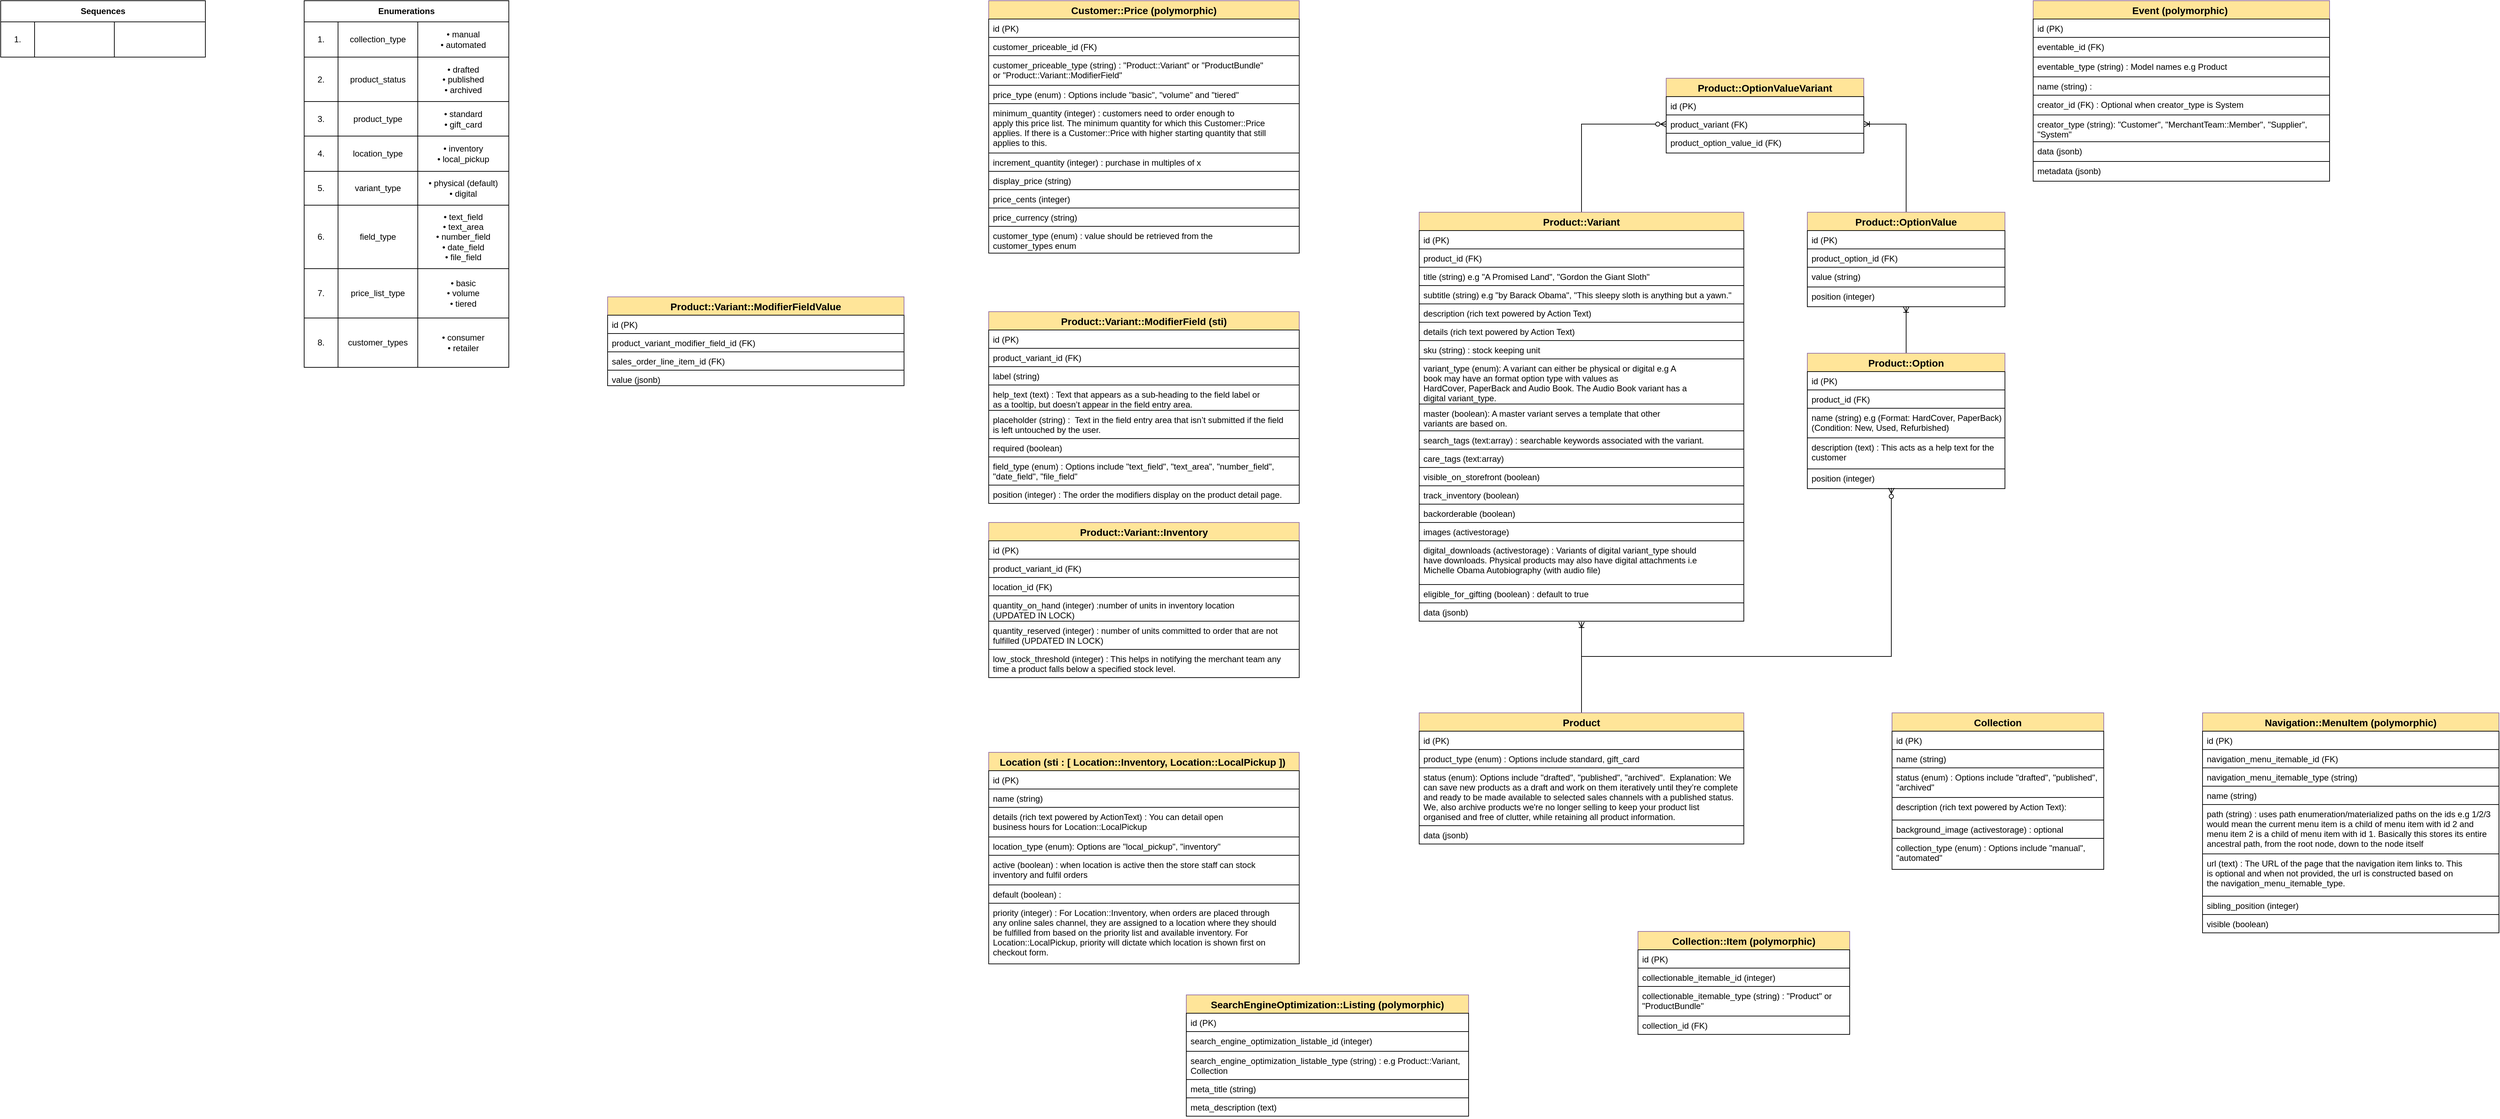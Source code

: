 <mxfile version="14.5.3" type="github">
  <diagram id="p4hcM83d8j11S7aXxWR0" name="Page-1">
    <mxGraphModel dx="2646" dy="1746" grid="1" gridSize="10" guides="1" tooltips="1" connect="1" arrows="1" fold="1" page="1" pageScale="1" pageWidth="850" pageHeight="1100" math="0" shadow="0">
      <root>
        <mxCell id="0" />
        <mxCell id="1" parent="0" />
        <mxCell id="9piP-qMQjMW-x3T_Rdiz-6" style="edgeStyle=orthogonalEdgeStyle;rounded=0;orthogonalLoop=1;jettySize=auto;html=1;entryX=0;entryY=0.5;entryDx=0;entryDy=0;endArrow=ERzeroToMany;endFill=1;" parent="1" source="49kWa-taQujCRStD-I59-1" target="A97aOiuL6e9JtIXtelht-17" edge="1">
          <mxGeometry relative="1" as="geometry" />
        </mxCell>
        <mxCell id="49kWa-taQujCRStD-I59-1" value="Product::Variant" style="swimlane;fontStyle=1;childLayout=stackLayout;horizontal=1;startSize=26;horizontalStack=0;resizeParent=1;resizeParentMax=0;resizeLast=0;collapsible=1;marginBottom=0;align=center;fontSize=14;strokeColor=#9673a6;fillColor=#FFE599;" parent="1" vertex="1">
          <mxGeometry x="730" y="-800" width="460" height="580" as="geometry" />
        </mxCell>
        <mxCell id="49kWa-taQujCRStD-I59-2" value="id (PK)" style="text;strokeColor=#000000;fillColor=none;spacingLeft=4;spacingRight=4;overflow=hidden;rotatable=0;points=[[0,0.5],[1,0.5]];portConstraint=eastwest;fontSize=12;" parent="49kWa-taQujCRStD-I59-1" vertex="1">
          <mxGeometry y="26" width="460" height="26" as="geometry" />
        </mxCell>
        <mxCell id="49kWa-taQujCRStD-I59-3" value="product_id (FK)" style="text;strokeColor=#000000;fillColor=none;spacingLeft=4;spacingRight=4;overflow=hidden;rotatable=0;points=[[0,0.5],[1,0.5]];portConstraint=eastwest;fontSize=12;" parent="49kWa-taQujCRStD-I59-1" vertex="1">
          <mxGeometry y="52" width="460" height="26" as="geometry" />
        </mxCell>
        <mxCell id="49kWa-taQujCRStD-I59-4" value="title (string) e.g &quot;A Promised Land&quot;, &quot;Gordon the Giant Sloth&quot;" style="text;strokeColor=#000000;fillColor=none;spacingLeft=4;spacingRight=4;overflow=hidden;rotatable=0;points=[[0,0.5],[1,0.5]];portConstraint=eastwest;fontSize=12;" parent="49kWa-taQujCRStD-I59-1" vertex="1">
          <mxGeometry y="78" width="460" height="26" as="geometry" />
        </mxCell>
        <mxCell id="xNZ4ATSNOMt5Z4T5nZos-5" value="subtitle (string) e.g &quot;by Barack Obama&quot;, &quot;This sleepy sloth is anything but a yawn.&quot;" style="text;strokeColor=#000000;fillColor=none;spacingLeft=4;spacingRight=4;overflow=hidden;rotatable=0;points=[[0,0.5],[1,0.5]];portConstraint=eastwest;fontSize=12;" parent="49kWa-taQujCRStD-I59-1" vertex="1">
          <mxGeometry y="104" width="460" height="26" as="geometry" />
        </mxCell>
        <mxCell id="49kWa-taQujCRStD-I59-5" value="description (rich text powered by Action Text)" style="text;strokeColor=#000000;fillColor=none;spacingLeft=4;spacingRight=4;overflow=hidden;rotatable=0;points=[[0,0.5],[1,0.5]];portConstraint=eastwest;fontSize=12;" parent="49kWa-taQujCRStD-I59-1" vertex="1">
          <mxGeometry y="130" width="460" height="26" as="geometry" />
        </mxCell>
        <mxCell id="xNZ4ATSNOMt5Z4T5nZos-7" value="details (rich text powered by Action Text)" style="text;strokeColor=#000000;fillColor=none;spacingLeft=4;spacingRight=4;overflow=hidden;rotatable=0;points=[[0,0.5],[1,0.5]];portConstraint=eastwest;fontSize=12;" parent="49kWa-taQujCRStD-I59-1" vertex="1">
          <mxGeometry y="156" width="460" height="26" as="geometry" />
        </mxCell>
        <mxCell id="49kWa-taQujCRStD-I59-7" value="sku (string) : stock keeping unit" style="text;strokeColor=#000000;fillColor=none;spacingLeft=4;spacingRight=4;overflow=hidden;rotatable=0;points=[[0,0.5],[1,0.5]];portConstraint=eastwest;fontSize=12;" parent="49kWa-taQujCRStD-I59-1" vertex="1">
          <mxGeometry y="182" width="460" height="26" as="geometry" />
        </mxCell>
        <mxCell id="49kWa-taQujCRStD-I59-10" value="variant_type (enum): A variant can either be physical or digital e.g A &#xa;book may have an format option type with values as &#xa;HardCover, PaperBack and Audio Book. The Audio Book variant has a&#xa;digital variant_type. " style="text;strokeColor=#000000;fillColor=none;spacingLeft=4;spacingRight=4;overflow=hidden;rotatable=0;points=[[0,0.5],[1,0.5]];portConstraint=eastwest;fontSize=12;fontStyle=0" parent="49kWa-taQujCRStD-I59-1" vertex="1">
          <mxGeometry y="208" width="460" height="64" as="geometry" />
        </mxCell>
        <mxCell id="49kWa-taQujCRStD-I59-8" value="master (boolean): A master variant serves a template that other &#xa;variants are based on." style="text;strokeColor=#000000;fillColor=none;spacingLeft=4;spacingRight=4;overflow=hidden;rotatable=0;points=[[0,0.5],[1,0.5]];portConstraint=eastwest;fontSize=12;" parent="49kWa-taQujCRStD-I59-1" vertex="1">
          <mxGeometry y="272" width="460" height="38" as="geometry" />
        </mxCell>
        <mxCell id="49kWa-taQujCRStD-I59-6" value="search_tags (text:array) : searchable keywords associated with the variant." style="text;strokeColor=#000000;fillColor=none;spacingLeft=4;spacingRight=4;overflow=hidden;rotatable=0;points=[[0,0.5],[1,0.5]];portConstraint=eastwest;fontSize=12;" parent="49kWa-taQujCRStD-I59-1" vertex="1">
          <mxGeometry y="310" width="460" height="26" as="geometry" />
        </mxCell>
        <mxCell id="49kWa-taQujCRStD-I59-9" value="care_tags (text:array)" style="text;strokeColor=#000000;fillColor=none;spacingLeft=4;spacingRight=4;overflow=hidden;rotatable=0;points=[[0,0.5],[1,0.5]];portConstraint=eastwest;fontSize=12;" parent="49kWa-taQujCRStD-I59-1" vertex="1">
          <mxGeometry y="336" width="460" height="26" as="geometry" />
        </mxCell>
        <mxCell id="49kWa-taQujCRStD-I59-11" value="visible_on_storefront (boolean)" style="text;strokeColor=#000000;fillColor=none;spacingLeft=4;spacingRight=4;overflow=hidden;rotatable=0;points=[[0,0.5],[1,0.5]];portConstraint=eastwest;fontSize=12;" parent="49kWa-taQujCRStD-I59-1" vertex="1">
          <mxGeometry y="362" width="460" height="26" as="geometry" />
        </mxCell>
        <mxCell id="93qC_zg4oYfhFcOvwt_j-1" value="track_inventory (boolean)" style="text;strokeColor=#000000;fillColor=none;spacingLeft=4;spacingRight=4;overflow=hidden;rotatable=0;points=[[0,0.5],[1,0.5]];portConstraint=eastwest;fontSize=12;" parent="49kWa-taQujCRStD-I59-1" vertex="1">
          <mxGeometry y="388" width="460" height="26" as="geometry" />
        </mxCell>
        <mxCell id="49kWa-taQujCRStD-I59-12" value="backorderable (boolean)" style="text;strokeColor=#000000;fillColor=none;spacingLeft=4;spacingRight=4;overflow=hidden;rotatable=0;points=[[0,0.5],[1,0.5]];portConstraint=eastwest;fontSize=12;" parent="49kWa-taQujCRStD-I59-1" vertex="1">
          <mxGeometry y="414" width="460" height="26" as="geometry" />
        </mxCell>
        <mxCell id="49kWa-taQujCRStD-I59-13" value="images (activestorage) " style="text;strokeColor=#000000;fillColor=none;spacingLeft=4;spacingRight=4;overflow=hidden;rotatable=0;points=[[0,0.5],[1,0.5]];portConstraint=eastwest;fontSize=12;" parent="49kWa-taQujCRStD-I59-1" vertex="1">
          <mxGeometry y="440" width="460" height="26" as="geometry" />
        </mxCell>
        <mxCell id="xNZ4ATSNOMt5Z4T5nZos-4" value="digital_downloads (activestorage) : Variants of digital variant_type should &#xa;have downloads. Physical products may also have digital attachments i.e&#xa;Michelle Obama Autobiography (with audio file)" style="text;strokeColor=#000000;fillColor=none;spacingLeft=4;spacingRight=4;overflow=hidden;rotatable=0;points=[[0,0.5],[1,0.5]];portConstraint=eastwest;fontSize=12;" parent="49kWa-taQujCRStD-I59-1" vertex="1">
          <mxGeometry y="466" width="460" height="62" as="geometry" />
        </mxCell>
        <mxCell id="xNZ4ATSNOMt5Z4T5nZos-3" value="eligible_for_gifting (boolean) : default to true" style="text;strokeColor=#000000;fillColor=none;spacingLeft=4;spacingRight=4;overflow=hidden;rotatable=0;points=[[0,0.5],[1,0.5]];portConstraint=eastwest;fontSize=12;" parent="49kWa-taQujCRStD-I59-1" vertex="1">
          <mxGeometry y="528" width="460" height="26" as="geometry" />
        </mxCell>
        <mxCell id="49kWa-taQujCRStD-I59-28" value="data (jsonb)" style="text;strokeColor=#000000;fillColor=none;spacingLeft=4;spacingRight=4;overflow=hidden;rotatable=0;points=[[0,0.5],[1,0.5]];portConstraint=eastwest;fontSize=12;" parent="49kWa-taQujCRStD-I59-1" vertex="1">
          <mxGeometry y="554" width="460" height="26" as="geometry" />
        </mxCell>
        <mxCell id="9piP-qMQjMW-x3T_Rdiz-5" style="edgeStyle=orthogonalEdgeStyle;rounded=0;orthogonalLoop=1;jettySize=auto;html=1;entryX=0.5;entryY=1.038;entryDx=0;entryDy=0;entryPerimeter=0;endArrow=ERoneToMany;endFill=0;" parent="1" source="49kWa-taQujCRStD-I59-14" target="49kWa-taQujCRStD-I59-28" edge="1">
          <mxGeometry relative="1" as="geometry" />
        </mxCell>
        <mxCell id="9piP-qMQjMW-x3T_Rdiz-8" style="edgeStyle=orthogonalEdgeStyle;rounded=0;orthogonalLoop=1;jettySize=auto;html=1;entryX=0.425;entryY=0.964;entryDx=0;entryDy=0;entryPerimeter=0;endArrow=ERzeroToMany;endFill=1;" parent="1" source="49kWa-taQujCRStD-I59-14" target="IhNO1zzbE4TS1bx1REmc-3" edge="1">
          <mxGeometry relative="1" as="geometry">
            <Array as="points">
              <mxPoint x="960" y="-170" />
              <mxPoint x="1399" y="-170" />
            </Array>
          </mxGeometry>
        </mxCell>
        <mxCell id="49kWa-taQujCRStD-I59-14" value="Product" style="swimlane;fontStyle=1;childLayout=stackLayout;horizontal=1;startSize=26;horizontalStack=0;resizeParent=1;resizeParentMax=0;resizeLast=0;collapsible=1;marginBottom=0;align=center;fontSize=14;strokeColor=#9673a6;fillColor=#FFE599;" parent="1" vertex="1">
          <mxGeometry x="730" y="-90" width="460" height="186" as="geometry" />
        </mxCell>
        <mxCell id="49kWa-taQujCRStD-I59-15" value="id (PK)" style="text;strokeColor=#000000;fillColor=none;spacingLeft=4;spacingRight=4;overflow=hidden;rotatable=0;points=[[0,0.5],[1,0.5]];portConstraint=eastwest;fontSize=12;" parent="49kWa-taQujCRStD-I59-14" vertex="1">
          <mxGeometry y="26" width="460" height="26" as="geometry" />
        </mxCell>
        <mxCell id="xNZ4ATSNOMt5Z4T5nZos-2" value="product_type (enum) : Options include standard, gift_card" style="text;strokeColor=#000000;fillColor=none;spacingLeft=4;spacingRight=4;overflow=hidden;rotatable=0;points=[[0,0.5],[1,0.5]];portConstraint=eastwest;fontSize=12;" parent="49kWa-taQujCRStD-I59-14" vertex="1">
          <mxGeometry y="52" width="460" height="26" as="geometry" />
        </mxCell>
        <mxCell id="49kWa-taQujCRStD-I59-20" value="status (enum): Options include &quot;drafted&quot;, &quot;published&quot;, &quot;archived&quot;.  Explanation: We&#xa;can save new products as a draft and work on them iteratively until they’re complete &#xa;and ready to be made available to selected sales channels with a published status. &#xa;We, also archive products we&#39;re no longer selling to keep your product list&#xa;organised and free of clutter, while retaining all product information." style="text;strokeColor=#000000;fillColor=none;spacingLeft=4;spacingRight=4;overflow=hidden;rotatable=0;points=[[0,0.5],[1,0.5]];portConstraint=eastwest;fontSize=12;fontStyle=0" parent="49kWa-taQujCRStD-I59-14" vertex="1">
          <mxGeometry y="78" width="460" height="82" as="geometry" />
        </mxCell>
        <mxCell id="49kWa-taQujCRStD-I59-27" value="data (jsonb)" style="text;strokeColor=#000000;fillColor=none;spacingLeft=4;spacingRight=4;overflow=hidden;rotatable=0;points=[[0,0.5],[1,0.5]];portConstraint=eastwest;fontSize=12;" parent="49kWa-taQujCRStD-I59-14" vertex="1">
          <mxGeometry y="160" width="460" height="26" as="geometry" />
        </mxCell>
        <mxCell id="9piP-qMQjMW-x3T_Rdiz-7" style="edgeStyle=orthogonalEdgeStyle;rounded=0;orthogonalLoop=1;jettySize=auto;html=1;entryX=0.5;entryY=1;entryDx=0;entryDy=0;entryPerimeter=0;endArrow=ERoneToMany;endFill=0;" parent="1" source="49kWa-taQujCRStD-I59-29" target="IhNO1zzbE4TS1bx1REmc-1" edge="1">
          <mxGeometry relative="1" as="geometry" />
        </mxCell>
        <mxCell id="49kWa-taQujCRStD-I59-29" value="Product::Option" style="swimlane;fontStyle=1;childLayout=stackLayout;horizontal=1;startSize=26;horizontalStack=0;resizeParent=1;resizeParentMax=0;resizeLast=0;collapsible=1;marginBottom=0;align=center;fontSize=14;strokeColor=#9673a6;fillColor=#FFE599;" parent="1" vertex="1">
          <mxGeometry x="1280" y="-600" width="280" height="192" as="geometry" />
        </mxCell>
        <mxCell id="49kWa-taQujCRStD-I59-30" value="id (PK)" style="text;strokeColor=#000000;fillColor=none;spacingLeft=4;spacingRight=4;overflow=hidden;rotatable=0;points=[[0,0.5],[1,0.5]];portConstraint=eastwest;fontSize=12;" parent="49kWa-taQujCRStD-I59-29" vertex="1">
          <mxGeometry y="26" width="280" height="26" as="geometry" />
        </mxCell>
        <mxCell id="49kWa-taQujCRStD-I59-33" value="product_id (FK)" style="text;strokeColor=#000000;fillColor=none;spacingLeft=4;spacingRight=4;overflow=hidden;rotatable=0;points=[[0,0.5],[1,0.5]];portConstraint=eastwest;fontSize=12;" parent="49kWa-taQujCRStD-I59-29" vertex="1">
          <mxGeometry y="52" width="280" height="26" as="geometry" />
        </mxCell>
        <mxCell id="49kWa-taQujCRStD-I59-31" value="name (string) e.g (Format: HardCover, PaperBack)&#xa;(Condition: New, Used, Refurbished)" style="text;strokeColor=#000000;fillColor=none;spacingLeft=4;spacingRight=4;overflow=hidden;rotatable=0;points=[[0,0.5],[1,0.5]];portConstraint=eastwest;fontSize=12;fontStyle=0" parent="49kWa-taQujCRStD-I59-29" vertex="1">
          <mxGeometry y="78" width="280" height="42" as="geometry" />
        </mxCell>
        <mxCell id="A97aOiuL6e9JtIXtelht-19" value="description (text) : This acts as a help text for the &#xa;customer" style="text;strokeColor=#000000;fillColor=none;spacingLeft=4;spacingRight=4;overflow=hidden;rotatable=0;points=[[0,0.5],[1,0.5]];portConstraint=eastwest;fontSize=12;fontStyle=0" parent="49kWa-taQujCRStD-I59-29" vertex="1">
          <mxGeometry y="120" width="280" height="44" as="geometry" />
        </mxCell>
        <mxCell id="IhNO1zzbE4TS1bx1REmc-3" value="position (integer)" style="text;strokeColor=#000000;fillColor=none;spacingLeft=4;spacingRight=4;overflow=hidden;rotatable=0;points=[[0,0.5],[1,0.5]];portConstraint=eastwest;fontSize=12;fontStyle=0" parent="49kWa-taQujCRStD-I59-29" vertex="1">
          <mxGeometry y="164" width="280" height="28" as="geometry" />
        </mxCell>
        <mxCell id="-MTvJyrtgdokTE8N0LGK-1" value="Location (sti : [ Location::Inventory, Location::LocalPickup ]) " style="swimlane;fontStyle=1;childLayout=stackLayout;horizontal=1;startSize=26;horizontalStack=0;resizeParent=1;resizeParentMax=0;resizeLast=0;collapsible=1;marginBottom=0;align=center;fontSize=14;strokeColor=#9673a6;fillColor=#FFE599;" parent="1" vertex="1">
          <mxGeometry x="120" y="-34" width="440" height="300" as="geometry" />
        </mxCell>
        <mxCell id="-MTvJyrtgdokTE8N0LGK-2" value="id (PK)" style="text;strokeColor=#000000;fillColor=none;spacingLeft=4;spacingRight=4;overflow=hidden;rotatable=0;points=[[0,0.5],[1,0.5]];portConstraint=eastwest;fontSize=12;" parent="-MTvJyrtgdokTE8N0LGK-1" vertex="1">
          <mxGeometry y="26" width="440" height="26" as="geometry" />
        </mxCell>
        <mxCell id="93qC_zg4oYfhFcOvwt_j-2" value="name (string)" style="text;strokeColor=#000000;fillColor=none;spacingLeft=4;spacingRight=4;overflow=hidden;rotatable=0;points=[[0,0.5],[1,0.5]];portConstraint=eastwest;fontSize=12;" parent="-MTvJyrtgdokTE8N0LGK-1" vertex="1">
          <mxGeometry y="52" width="440" height="26" as="geometry" />
        </mxCell>
        <mxCell id="93qC_zg4oYfhFcOvwt_j-3" value="details (rich text powered by ActionText) : You can detail open&#xa;business hours for Location::LocalPickup" style="text;strokeColor=#000000;fillColor=none;spacingLeft=4;spacingRight=4;overflow=hidden;rotatable=0;points=[[0,0.5],[1,0.5]];portConstraint=eastwest;fontSize=12;" parent="-MTvJyrtgdokTE8N0LGK-1" vertex="1">
          <mxGeometry y="78" width="440" height="42" as="geometry" />
        </mxCell>
        <mxCell id="-MTvJyrtgdokTE8N0LGK-9" value="location_type (enum): Options are &quot;local_pickup&quot;, &quot;inventory&quot; " style="text;strokeColor=#000000;fillColor=none;spacingLeft=4;spacingRight=4;overflow=hidden;rotatable=0;points=[[0,0.5],[1,0.5]];portConstraint=eastwest;fontSize=12;" parent="-MTvJyrtgdokTE8N0LGK-1" vertex="1">
          <mxGeometry y="120" width="440" height="26" as="geometry" />
        </mxCell>
        <mxCell id="-MTvJyrtgdokTE8N0LGK-10" value="active (boolean) : when location is active then the store staff can stock &#xa;inventory and fulfil orders" style="text;strokeColor=#000000;fillColor=none;spacingLeft=4;spacingRight=4;overflow=hidden;rotatable=0;points=[[0,0.5],[1,0.5]];portConstraint=eastwest;fontSize=12;" parent="-MTvJyrtgdokTE8N0LGK-1" vertex="1">
          <mxGeometry y="146" width="440" height="42" as="geometry" />
        </mxCell>
        <mxCell id="-MTvJyrtgdokTE8N0LGK-11" value="default (boolean) :  " style="text;strokeColor=#000000;fillColor=none;spacingLeft=4;spacingRight=4;overflow=hidden;rotatable=0;points=[[0,0.5],[1,0.5]];portConstraint=eastwest;fontSize=12;" parent="-MTvJyrtgdokTE8N0LGK-1" vertex="1">
          <mxGeometry y="188" width="440" height="26" as="geometry" />
        </mxCell>
        <mxCell id="-MTvJyrtgdokTE8N0LGK-4" value="priority (integer) : For Location::Inventory, when orders are placed through &#xa;any online sales channel, they are assigned to a location where they should &#xa;be fulfilled from based on the priority list and available inventory. For &#xa;Location::LocalPickup, priority will dictate which location is shown first on &#xa;checkout form." style="text;strokeColor=#000000;fillColor=none;spacingLeft=4;spacingRight=4;overflow=hidden;rotatable=0;points=[[0,0.5],[1,0.5]];portConstraint=eastwest;fontSize=12;" parent="-MTvJyrtgdokTE8N0LGK-1" vertex="1">
          <mxGeometry y="214" width="440" height="86" as="geometry" />
        </mxCell>
        <mxCell id="9piP-qMQjMW-x3T_Rdiz-10" style="edgeStyle=orthogonalEdgeStyle;rounded=0;orthogonalLoop=1;jettySize=auto;html=1;entryX=1;entryY=0.5;entryDx=0;entryDy=0;endArrow=ERoneToMany;endFill=0;" parent="1" source="-MTvJyrtgdokTE8N0LGK-5" target="A97aOiuL6e9JtIXtelht-17" edge="1">
          <mxGeometry relative="1" as="geometry" />
        </mxCell>
        <mxCell id="-MTvJyrtgdokTE8N0LGK-5" value="Product::OptionValue" style="swimlane;fontStyle=1;childLayout=stackLayout;horizontal=1;startSize=26;horizontalStack=0;resizeParent=1;resizeParentMax=0;resizeLast=0;collapsible=1;marginBottom=0;align=center;fontSize=14;strokeColor=#9673a6;fillColor=#FFE599;" parent="1" vertex="1">
          <mxGeometry x="1280" y="-800" width="280" height="134" as="geometry" />
        </mxCell>
        <mxCell id="-MTvJyrtgdokTE8N0LGK-6" value="id (PK)" style="text;strokeColor=#000000;fillColor=none;spacingLeft=4;spacingRight=4;overflow=hidden;rotatable=0;points=[[0,0.5],[1,0.5]];portConstraint=eastwest;fontSize=12;" parent="-MTvJyrtgdokTE8N0LGK-5" vertex="1">
          <mxGeometry y="26" width="280" height="26" as="geometry" />
        </mxCell>
        <mxCell id="-MTvJyrtgdokTE8N0LGK-7" value="product_option_id (FK)" style="text;strokeColor=#000000;fillColor=none;spacingLeft=4;spacingRight=4;overflow=hidden;rotatable=0;points=[[0,0.5],[1,0.5]];portConstraint=eastwest;fontSize=12;" parent="-MTvJyrtgdokTE8N0LGK-5" vertex="1">
          <mxGeometry y="52" width="280" height="26" as="geometry" />
        </mxCell>
        <mxCell id="-MTvJyrtgdokTE8N0LGK-8" value="value (string)" style="text;strokeColor=#000000;fillColor=none;spacingLeft=4;spacingRight=4;overflow=hidden;rotatable=0;points=[[0,0.5],[1,0.5]];portConstraint=eastwest;fontSize=12;fontStyle=0" parent="-MTvJyrtgdokTE8N0LGK-5" vertex="1">
          <mxGeometry y="78" width="280" height="28" as="geometry" />
        </mxCell>
        <mxCell id="IhNO1zzbE4TS1bx1REmc-1" value="position (integer)" style="text;strokeColor=#000000;fillColor=none;spacingLeft=4;spacingRight=4;overflow=hidden;rotatable=0;points=[[0,0.5],[1,0.5]];portConstraint=eastwest;fontSize=12;fontStyle=0" parent="-MTvJyrtgdokTE8N0LGK-5" vertex="1">
          <mxGeometry y="106" width="280" height="28" as="geometry" />
        </mxCell>
        <mxCell id="A97aOiuL6e9JtIXtelht-1" value="Collection" style="swimlane;fontStyle=1;childLayout=stackLayout;horizontal=1;startSize=26;horizontalStack=0;resizeParent=1;resizeParentMax=0;resizeLast=0;collapsible=1;marginBottom=0;align=center;fontSize=14;strokeColor=#9673a6;fillColor=#FFE599;" parent="1" vertex="1">
          <mxGeometry x="1400" y="-90" width="300" height="222" as="geometry" />
        </mxCell>
        <mxCell id="A97aOiuL6e9JtIXtelht-2" value="id (PK)" style="text;strokeColor=#000000;fillColor=none;spacingLeft=4;spacingRight=4;overflow=hidden;rotatable=0;points=[[0,0.5],[1,0.5]];portConstraint=eastwest;fontSize=12;" parent="A97aOiuL6e9JtIXtelht-1" vertex="1">
          <mxGeometry y="26" width="300" height="26" as="geometry" />
        </mxCell>
        <mxCell id="A97aOiuL6e9JtIXtelht-3" value="name (string)" style="text;strokeColor=#000000;fillColor=none;spacingLeft=4;spacingRight=4;overflow=hidden;rotatable=0;points=[[0,0.5],[1,0.5]];portConstraint=eastwest;fontSize=12;" parent="A97aOiuL6e9JtIXtelht-1" vertex="1">
          <mxGeometry y="52" width="300" height="26" as="geometry" />
        </mxCell>
        <mxCell id="TjSfER7dUz7gS5TxNhZZ-1" value="status (enum) : Options include &quot;drafted&quot;, &quot;published&quot;,&#xa;&quot;archived&quot;" style="text;strokeColor=#000000;fillColor=none;spacingLeft=4;spacingRight=4;overflow=hidden;rotatable=0;points=[[0,0.5],[1,0.5]];portConstraint=eastwest;fontSize=12;" vertex="1" parent="A97aOiuL6e9JtIXtelht-1">
          <mxGeometry y="78" width="300" height="42" as="geometry" />
        </mxCell>
        <mxCell id="A97aOiuL6e9JtIXtelht-4" value="description (rich text powered by Action Text): " style="text;strokeColor=#000000;fillColor=none;spacingLeft=4;spacingRight=4;overflow=hidden;rotatable=0;points=[[0,0.5],[1,0.5]];portConstraint=eastwest;fontSize=12;" parent="A97aOiuL6e9JtIXtelht-1" vertex="1">
          <mxGeometry y="120" width="300" height="32" as="geometry" />
        </mxCell>
        <mxCell id="A97aOiuL6e9JtIXtelht-5" value="background_image (activestorage) : optional" style="text;strokeColor=#000000;fillColor=none;spacingLeft=4;spacingRight=4;overflow=hidden;rotatable=0;points=[[0,0.5],[1,0.5]];portConstraint=eastwest;fontSize=12;" parent="A97aOiuL6e9JtIXtelht-1" vertex="1">
          <mxGeometry y="152" width="300" height="26" as="geometry" />
        </mxCell>
        <mxCell id="A97aOiuL6e9JtIXtelht-6" value="collection_type (enum) : Options include &quot;manual&quot;,  &#xa;&quot;automated&quot;" style="text;strokeColor=#000000;fillColor=none;spacingLeft=4;spacingRight=4;overflow=hidden;rotatable=0;points=[[0,0.5],[1,0.5]];portConstraint=eastwest;fontSize=12;" parent="A97aOiuL6e9JtIXtelht-1" vertex="1">
          <mxGeometry y="178" width="300" height="44" as="geometry" />
        </mxCell>
        <mxCell id="A97aOiuL6e9JtIXtelht-7" value="Navigation::MenuItem (polymorphic)" style="swimlane;fontStyle=1;childLayout=stackLayout;horizontal=1;startSize=26;horizontalStack=0;resizeParent=1;resizeParentMax=0;resizeLast=0;collapsible=1;marginBottom=0;align=center;fontSize=14;strokeColor=#9673a6;fillColor=#FFE599;" parent="1" vertex="1">
          <mxGeometry x="1840" y="-90" width="420" height="312" as="geometry" />
        </mxCell>
        <mxCell id="A97aOiuL6e9JtIXtelht-8" value="id (PK)" style="text;strokeColor=#000000;fillColor=none;spacingLeft=4;spacingRight=4;overflow=hidden;rotatable=0;points=[[0,0.5],[1,0.5]];portConstraint=eastwest;fontSize=12;" parent="A97aOiuL6e9JtIXtelht-7" vertex="1">
          <mxGeometry y="26" width="420" height="26" as="geometry" />
        </mxCell>
        <mxCell id="A97aOiuL6e9JtIXtelht-13" value="navigation_menu_itemable_id (FK)" style="text;strokeColor=#000000;fillColor=none;spacingLeft=4;spacingRight=4;overflow=hidden;rotatable=0;points=[[0,0.5],[1,0.5]];portConstraint=eastwest;fontSize=12;" parent="A97aOiuL6e9JtIXtelht-7" vertex="1">
          <mxGeometry y="52" width="420" height="26" as="geometry" />
        </mxCell>
        <mxCell id="A97aOiuL6e9JtIXtelht-14" value="navigation_menu_itemable_type (string)" style="text;strokeColor=#000000;fillColor=none;spacingLeft=4;spacingRight=4;overflow=hidden;rotatable=0;points=[[0,0.5],[1,0.5]];portConstraint=eastwest;fontSize=12;" parent="A97aOiuL6e9JtIXtelht-7" vertex="1">
          <mxGeometry y="78" width="420" height="26" as="geometry" />
        </mxCell>
        <mxCell id="A97aOiuL6e9JtIXtelht-9" value="name (string)" style="text;strokeColor=#000000;fillColor=none;spacingLeft=4;spacingRight=4;overflow=hidden;rotatable=0;points=[[0,0.5],[1,0.5]];portConstraint=eastwest;fontSize=12;" parent="A97aOiuL6e9JtIXtelht-7" vertex="1">
          <mxGeometry y="104" width="420" height="26" as="geometry" />
        </mxCell>
        <mxCell id="A97aOiuL6e9JtIXtelht-12" value="path (string) : uses path enumeration/materialized paths on the ids e.g 1/2/3 &#xa;would mean the current menu item is a child of menu item with id 2 and &#xa;menu item 2 is a child of menu item with id 1. Basically this stores its entire &#xa;ancestral path, from the root node, down to the node itself " style="text;strokeColor=#000000;fillColor=none;spacingLeft=4;spacingRight=4;overflow=hidden;rotatable=0;points=[[0,0.5],[1,0.5]];portConstraint=eastwest;fontSize=12;" parent="A97aOiuL6e9JtIXtelht-7" vertex="1">
          <mxGeometry y="130" width="420" height="70" as="geometry" />
        </mxCell>
        <mxCell id="IhNO1zzbE4TS1bx1REmc-42" value="url (text) : The URL of the page that the navigation item links to. This&#xa;is optional and when not provided, the url is constructed based on&#xa;the navigation_menu_itemable_type." style="text;strokeColor=#000000;fillColor=none;spacingLeft=4;spacingRight=4;overflow=hidden;rotatable=0;points=[[0,0.5],[1,0.5]];portConstraint=eastwest;fontSize=12;" parent="A97aOiuL6e9JtIXtelht-7" vertex="1">
          <mxGeometry y="200" width="420" height="60" as="geometry" />
        </mxCell>
        <mxCell id="IhNO1zzbE4TS1bx1REmc-43" value="sibling_position (integer)" style="text;strokeColor=#000000;fillColor=none;spacingLeft=4;spacingRight=4;overflow=hidden;rotatable=0;points=[[0,0.5],[1,0.5]];portConstraint=eastwest;fontSize=12;" parent="A97aOiuL6e9JtIXtelht-7" vertex="1">
          <mxGeometry y="260" width="420" height="26" as="geometry" />
        </mxCell>
        <mxCell id="TjSfER7dUz7gS5TxNhZZ-2" value="visible (boolean)" style="text;strokeColor=#000000;fillColor=none;spacingLeft=4;spacingRight=4;overflow=hidden;rotatable=0;points=[[0,0.5],[1,0.5]];portConstraint=eastwest;fontSize=12;" vertex="1" parent="A97aOiuL6e9JtIXtelht-7">
          <mxGeometry y="286" width="420" height="26" as="geometry" />
        </mxCell>
        <mxCell id="A97aOiuL6e9JtIXtelht-15" value="Product::OptionValueVariant" style="swimlane;fontStyle=1;childLayout=stackLayout;horizontal=1;startSize=26;horizontalStack=0;resizeParent=1;resizeParentMax=0;resizeLast=0;collapsible=1;marginBottom=0;align=center;fontSize=14;strokeColor=#9673a6;fillColor=#FFE599;" parent="1" vertex="1">
          <mxGeometry x="1080" y="-990" width="280" height="106" as="geometry" />
        </mxCell>
        <mxCell id="A97aOiuL6e9JtIXtelht-16" value="id (PK)" style="text;strokeColor=#000000;fillColor=none;spacingLeft=4;spacingRight=4;overflow=hidden;rotatable=0;points=[[0,0.5],[1,0.5]];portConstraint=eastwest;fontSize=12;" parent="A97aOiuL6e9JtIXtelht-15" vertex="1">
          <mxGeometry y="26" width="280" height="26" as="geometry" />
        </mxCell>
        <mxCell id="A97aOiuL6e9JtIXtelht-17" value="product_variant (FK)" style="text;strokeColor=#000000;fillColor=none;spacingLeft=4;spacingRight=4;overflow=hidden;rotatable=0;points=[[0,0.5],[1,0.5]];portConstraint=eastwest;fontSize=12;" parent="A97aOiuL6e9JtIXtelht-15" vertex="1">
          <mxGeometry y="52" width="280" height="26" as="geometry" />
        </mxCell>
        <mxCell id="A97aOiuL6e9JtIXtelht-18" value="product_option_value_id (FK)" style="text;strokeColor=#000000;fillColor=none;spacingLeft=4;spacingRight=4;overflow=hidden;rotatable=0;points=[[0,0.5],[1,0.5]];portConstraint=eastwest;fontSize=12;fontStyle=0" parent="A97aOiuL6e9JtIXtelht-15" vertex="1">
          <mxGeometry y="78" width="280" height="28" as="geometry" />
        </mxCell>
        <mxCell id="5EAPZrsPtRcHzYcJFA_N-2" value="Customer::Price (polymorphic)" style="swimlane;fontStyle=1;childLayout=stackLayout;horizontal=1;startSize=26;horizontalStack=0;resizeParent=1;resizeParentMax=0;resizeLast=0;collapsible=1;marginBottom=0;align=center;fontSize=14;strokeColor=#9673a6;fillColor=#FFE599;" parent="1" vertex="1">
          <mxGeometry x="120" y="-1100" width="440" height="358" as="geometry" />
        </mxCell>
        <mxCell id="5EAPZrsPtRcHzYcJFA_N-3" value="id (PK)" style="text;strokeColor=#000000;fillColor=none;spacingLeft=4;spacingRight=4;overflow=hidden;rotatable=0;points=[[0,0.5],[1,0.5]];portConstraint=eastwest;fontSize=12;" parent="5EAPZrsPtRcHzYcJFA_N-2" vertex="1">
          <mxGeometry y="26" width="440" height="26" as="geometry" />
        </mxCell>
        <mxCell id="5EAPZrsPtRcHzYcJFA_N-4" value="customer_priceable_id (FK)" style="text;strokeColor=#000000;fillColor=none;spacingLeft=4;spacingRight=4;overflow=hidden;rotatable=0;points=[[0,0.5],[1,0.5]];portConstraint=eastwest;fontSize=12;" parent="5EAPZrsPtRcHzYcJFA_N-2" vertex="1">
          <mxGeometry y="52" width="440" height="26" as="geometry" />
        </mxCell>
        <mxCell id="5EAPZrsPtRcHzYcJFA_N-8" value="customer_priceable_type (string) : &quot;Product::Variant&quot; or &quot;ProductBundle&quot; &#xa;or &quot;Product::Variant::ModifierField&quot;" style="text;strokeColor=#000000;fillColor=none;spacingLeft=4;spacingRight=4;overflow=hidden;rotatable=0;points=[[0,0.5],[1,0.5]];portConstraint=eastwest;fontSize=12;" parent="5EAPZrsPtRcHzYcJFA_N-2" vertex="1">
          <mxGeometry y="78" width="440" height="42" as="geometry" />
        </mxCell>
        <mxCell id="5EAPZrsPtRcHzYcJFA_N-5" value="price_type (enum) : Options include &quot;basic&quot;, &quot;volume&quot; and &quot;tiered&quot;" style="text;strokeColor=#000000;fillColor=none;spacingLeft=4;spacingRight=4;overflow=hidden;rotatable=0;points=[[0,0.5],[1,0.5]];portConstraint=eastwest;fontSize=12;" parent="5EAPZrsPtRcHzYcJFA_N-2" vertex="1">
          <mxGeometry y="120" width="440" height="26" as="geometry" />
        </mxCell>
        <mxCell id="5EAPZrsPtRcHzYcJFA_N-6" value="minimum_quantity (integer) : customers need to order enough to &#xa;apply this price list. The minimum quantity for which this Customer::Price &#xa;applies. If there is a Customer::Price with higher starting quantity that still &#xa;applies to this." style="text;strokeColor=#000000;fillColor=none;spacingLeft=4;spacingRight=4;overflow=hidden;rotatable=0;points=[[0,0.5],[1,0.5]];portConstraint=eastwest;fontSize=12;" parent="5EAPZrsPtRcHzYcJFA_N-2" vertex="1">
          <mxGeometry y="146" width="440" height="70" as="geometry" />
        </mxCell>
        <mxCell id="5EAPZrsPtRcHzYcJFA_N-9" value="increment_quantity (integer) : purchase in multiples of x" style="text;strokeColor=#000000;fillColor=none;spacingLeft=4;spacingRight=4;overflow=hidden;rotatable=0;points=[[0,0.5],[1,0.5]];portConstraint=eastwest;fontSize=12;" parent="5EAPZrsPtRcHzYcJFA_N-2" vertex="1">
          <mxGeometry y="216" width="440" height="26" as="geometry" />
        </mxCell>
        <mxCell id="xNZ4ATSNOMt5Z4T5nZos-1" value="display_price (string)" style="text;strokeColor=#000000;fillColor=none;spacingLeft=4;spacingRight=4;overflow=hidden;rotatable=0;points=[[0,0.5],[1,0.5]];portConstraint=eastwest;fontSize=12;" parent="5EAPZrsPtRcHzYcJFA_N-2" vertex="1">
          <mxGeometry y="242" width="440" height="26" as="geometry" />
        </mxCell>
        <mxCell id="5EAPZrsPtRcHzYcJFA_N-7" value="price_cents (integer)" style="text;strokeColor=#000000;fillColor=none;spacingLeft=4;spacingRight=4;overflow=hidden;rotatable=0;points=[[0,0.5],[1,0.5]];portConstraint=eastwest;fontSize=12;" parent="5EAPZrsPtRcHzYcJFA_N-2" vertex="1">
          <mxGeometry y="268" width="440" height="26" as="geometry" />
        </mxCell>
        <mxCell id="5EAPZrsPtRcHzYcJFA_N-10" value="price_currency (string)" style="text;strokeColor=#000000;fillColor=none;spacingLeft=4;spacingRight=4;overflow=hidden;rotatable=0;points=[[0,0.5],[1,0.5]];portConstraint=eastwest;fontSize=12;" parent="5EAPZrsPtRcHzYcJFA_N-2" vertex="1">
          <mxGeometry y="294" width="440" height="26" as="geometry" />
        </mxCell>
        <mxCell id="5EAPZrsPtRcHzYcJFA_N-11" value="customer_type (enum) : value should be retrieved from the&#xa;customer_types enum " style="text;strokeColor=#000000;fillColor=none;spacingLeft=4;spacingRight=4;overflow=hidden;rotatable=0;points=[[0,0.5],[1,0.5]];portConstraint=eastwest;fontSize=12;" parent="5EAPZrsPtRcHzYcJFA_N-2" vertex="1">
          <mxGeometry y="320" width="440" height="38" as="geometry" />
        </mxCell>
        <mxCell id="IhNO1zzbE4TS1bx1REmc-4" value="Product::Variant::ModifierField (sti)" style="swimlane;fontStyle=1;childLayout=stackLayout;horizontal=1;startSize=26;horizontalStack=0;resizeParent=1;resizeParentMax=0;resizeLast=0;collapsible=1;marginBottom=0;align=center;fontSize=14;strokeColor=#9673a6;fillColor=#FFE599;" parent="1" vertex="1">
          <mxGeometry x="120" y="-659" width="440" height="272" as="geometry" />
        </mxCell>
        <mxCell id="IhNO1zzbE4TS1bx1REmc-5" value="id (PK)" style="text;strokeColor=#000000;fillColor=none;spacingLeft=4;spacingRight=4;overflow=hidden;rotatable=0;points=[[0,0.5],[1,0.5]];portConstraint=eastwest;fontSize=12;" parent="IhNO1zzbE4TS1bx1REmc-4" vertex="1">
          <mxGeometry y="26" width="440" height="26" as="geometry" />
        </mxCell>
        <mxCell id="IhNO1zzbE4TS1bx1REmc-11" value="product_variant_id (FK)" style="text;strokeColor=#000000;fillColor=none;spacingLeft=4;spacingRight=4;overflow=hidden;rotatable=0;points=[[0,0.5],[1,0.5]];portConstraint=eastwest;fontSize=12;" parent="IhNO1zzbE4TS1bx1REmc-4" vertex="1">
          <mxGeometry y="52" width="440" height="26" as="geometry" />
        </mxCell>
        <mxCell id="IhNO1zzbE4TS1bx1REmc-6" value="label (string)" style="text;strokeColor=#000000;fillColor=none;spacingLeft=4;spacingRight=4;overflow=hidden;rotatable=0;points=[[0,0.5],[1,0.5]];portConstraint=eastwest;fontSize=12;" parent="IhNO1zzbE4TS1bx1REmc-4" vertex="1">
          <mxGeometry y="78" width="440" height="26" as="geometry" />
        </mxCell>
        <mxCell id="IhNO1zzbE4TS1bx1REmc-7" value="help_text (text) : Text that appears as a sub-heading to the field label or &#xa;as a tooltip, but doesn’t appear in the field entry area. " style="text;strokeColor=#000000;fillColor=none;spacingLeft=4;spacingRight=4;overflow=hidden;rotatable=0;points=[[0,0.5],[1,0.5]];portConstraint=eastwest;fontSize=12;" parent="IhNO1zzbE4TS1bx1REmc-4" vertex="1">
          <mxGeometry y="104" width="440" height="36" as="geometry" />
        </mxCell>
        <mxCell id="IhNO1zzbE4TS1bx1REmc-9" value="placeholder (string) :  Text in the field entry area that isn’t submitted if the field &#xa;is left untouched by the user." style="text;strokeColor=#000000;fillColor=none;spacingLeft=4;spacingRight=4;overflow=hidden;rotatable=0;points=[[0,0.5],[1,0.5]];portConstraint=eastwest;fontSize=12;" parent="IhNO1zzbE4TS1bx1REmc-4" vertex="1">
          <mxGeometry y="140" width="440" height="40" as="geometry" />
        </mxCell>
        <mxCell id="IhNO1zzbE4TS1bx1REmc-8" value="required (boolean)" style="text;strokeColor=#000000;fillColor=none;spacingLeft=4;spacingRight=4;overflow=hidden;rotatable=0;points=[[0,0.5],[1,0.5]];portConstraint=eastwest;fontSize=12;" parent="IhNO1zzbE4TS1bx1REmc-4" vertex="1">
          <mxGeometry y="180" width="440" height="26" as="geometry" />
        </mxCell>
        <mxCell id="IhNO1zzbE4TS1bx1REmc-10" value="field_type (enum) : Options include &quot;text_field&quot;, &quot;text_area&quot;, &quot;number_field&quot;, &#xa;&quot;date_field&quot;, &quot;file_field&quot;" style="text;strokeColor=#000000;fillColor=none;spacingLeft=4;spacingRight=4;overflow=hidden;rotatable=0;points=[[0,0.5],[1,0.5]];portConstraint=eastwest;fontSize=12;" parent="IhNO1zzbE4TS1bx1REmc-4" vertex="1">
          <mxGeometry y="206" width="440" height="40" as="geometry" />
        </mxCell>
        <mxCell id="IhNO1zzbE4TS1bx1REmc-35" value="position (integer) : The order the modifiers display on the product detail page.&#xa;" style="text;strokeColor=#000000;fillColor=none;spacingLeft=4;spacingRight=4;overflow=hidden;rotatable=0;points=[[0,0.5],[1,0.5]];portConstraint=eastwest;fontSize=12;" parent="IhNO1zzbE4TS1bx1REmc-4" vertex="1">
          <mxGeometry y="246" width="440" height="26" as="geometry" />
        </mxCell>
        <mxCell id="IhNO1zzbE4TS1bx1REmc-12" value="Product::Variant::ModifierFieldValue" style="swimlane;fontStyle=1;childLayout=stackLayout;horizontal=1;startSize=26;horizontalStack=0;resizeParent=1;resizeParentMax=0;resizeLast=0;collapsible=1;marginBottom=0;align=center;fontSize=14;strokeColor=#9673a6;fillColor=#FFE599;" parent="1" vertex="1">
          <mxGeometry x="-420" y="-680" width="420" height="126" as="geometry" />
        </mxCell>
        <mxCell id="IhNO1zzbE4TS1bx1REmc-13" value="id (PK)" style="text;strokeColor=#000000;fillColor=none;spacingLeft=4;spacingRight=4;overflow=hidden;rotatable=0;points=[[0,0.5],[1,0.5]];portConstraint=eastwest;fontSize=12;" parent="IhNO1zzbE4TS1bx1REmc-12" vertex="1">
          <mxGeometry y="26" width="420" height="26" as="geometry" />
        </mxCell>
        <mxCell id="IhNO1zzbE4TS1bx1REmc-14" value="product_variant_modifier_field_id (FK)" style="text;strokeColor=#000000;fillColor=none;spacingLeft=4;spacingRight=4;overflow=hidden;rotatable=0;points=[[0,0.5],[1,0.5]];portConstraint=eastwest;fontSize=12;" parent="IhNO1zzbE4TS1bx1REmc-12" vertex="1">
          <mxGeometry y="52" width="420" height="26" as="geometry" />
        </mxCell>
        <mxCell id="IhNO1zzbE4TS1bx1REmc-15" value="sales_order_line_item_id (FK)" style="text;strokeColor=#000000;fillColor=none;spacingLeft=4;spacingRight=4;overflow=hidden;rotatable=0;points=[[0,0.5],[1,0.5]];portConstraint=eastwest;fontSize=12;" parent="IhNO1zzbE4TS1bx1REmc-12" vertex="1">
          <mxGeometry y="78" width="420" height="26" as="geometry" />
        </mxCell>
        <mxCell id="IhNO1zzbE4TS1bx1REmc-16" value="value (jsonb)" style="text;strokeColor=#000000;fillColor=none;spacingLeft=4;spacingRight=4;overflow=hidden;rotatable=0;points=[[0,0.5],[1,0.5]];portConstraint=eastwest;fontSize=12;" parent="IhNO1zzbE4TS1bx1REmc-12" vertex="1">
          <mxGeometry y="104" width="420" height="22" as="geometry" />
        </mxCell>
        <mxCell id="IhNO1zzbE4TS1bx1REmc-26" value="Product::Variant::Inventory" style="swimlane;fontStyle=1;childLayout=stackLayout;horizontal=1;startSize=26;horizontalStack=0;resizeParent=1;resizeParentMax=0;resizeLast=0;collapsible=1;marginBottom=0;align=center;fontSize=14;strokeColor=#9673a6;fillColor=#FFE599;" parent="1" vertex="1">
          <mxGeometry x="120" y="-360" width="440" height="220" as="geometry" />
        </mxCell>
        <mxCell id="IhNO1zzbE4TS1bx1REmc-27" value="id (PK)" style="text;strokeColor=#000000;fillColor=none;spacingLeft=4;spacingRight=4;overflow=hidden;rotatable=0;points=[[0,0.5],[1,0.5]];portConstraint=eastwest;fontSize=12;" parent="IhNO1zzbE4TS1bx1REmc-26" vertex="1">
          <mxGeometry y="26" width="440" height="26" as="geometry" />
        </mxCell>
        <mxCell id="IhNO1zzbE4TS1bx1REmc-34" value="product_variant_id (FK)" style="text;strokeColor=#000000;fillColor=none;spacingLeft=4;spacingRight=4;overflow=hidden;rotatable=0;points=[[0,0.5],[1,0.5]];portConstraint=eastwest;fontSize=12;" parent="IhNO1zzbE4TS1bx1REmc-26" vertex="1">
          <mxGeometry y="52" width="440" height="26" as="geometry" />
        </mxCell>
        <mxCell id="IhNO1zzbE4TS1bx1REmc-28" value="location_id (FK)" style="text;strokeColor=#000000;fillColor=none;spacingLeft=4;spacingRight=4;overflow=hidden;rotatable=0;points=[[0,0.5],[1,0.5]];portConstraint=eastwest;fontSize=12;" parent="IhNO1zzbE4TS1bx1REmc-26" vertex="1">
          <mxGeometry y="78" width="440" height="26" as="geometry" />
        </mxCell>
        <mxCell id="IhNO1zzbE4TS1bx1REmc-29" value="quantity_on_hand (integer) :number of units in inventory location &#xa;(UPDATED IN LOCK)" style="text;strokeColor=#000000;fillColor=none;spacingLeft=4;spacingRight=4;overflow=hidden;rotatable=0;points=[[0,0.5],[1,0.5]];portConstraint=eastwest;fontSize=12;" parent="IhNO1zzbE4TS1bx1REmc-26" vertex="1">
          <mxGeometry y="104" width="440" height="36" as="geometry" />
        </mxCell>
        <mxCell id="IhNO1zzbE4TS1bx1REmc-30" value="quantity_reserved (integer) : number of units committed to order that are not &#xa;fulfilled (UPDATED IN LOCK)" style="text;strokeColor=#000000;fillColor=none;spacingLeft=4;spacingRight=4;overflow=hidden;rotatable=0;points=[[0,0.5],[1,0.5]];portConstraint=eastwest;fontSize=12;" parent="IhNO1zzbE4TS1bx1REmc-26" vertex="1">
          <mxGeometry y="140" width="440" height="40" as="geometry" />
        </mxCell>
        <mxCell id="JafjkQ3NCWFQFSb00nGx-1" value="low_stock_threshold (integer) : This helps in notifying the merchant team any &#xa;time a product falls below a specified stock level." style="text;strokeColor=#000000;fillColor=none;spacingLeft=4;spacingRight=4;overflow=hidden;rotatable=0;points=[[0,0.5],[1,0.5]];portConstraint=eastwest;fontSize=12;" parent="IhNO1zzbE4TS1bx1REmc-26" vertex="1">
          <mxGeometry y="180" width="440" height="40" as="geometry" />
        </mxCell>
        <mxCell id="IhNO1zzbE4TS1bx1REmc-36" value="Collection::Item (polymorphic)" style="swimlane;fontStyle=1;childLayout=stackLayout;horizontal=1;startSize=26;horizontalStack=0;resizeParent=1;resizeParentMax=0;resizeLast=0;collapsible=1;marginBottom=0;align=center;fontSize=14;strokeColor=#9673a6;fillColor=#FFE599;" parent="1" vertex="1">
          <mxGeometry x="1040" y="220" width="300" height="146" as="geometry" />
        </mxCell>
        <mxCell id="IhNO1zzbE4TS1bx1REmc-37" value="id (PK)" style="text;strokeColor=#000000;fillColor=none;spacingLeft=4;spacingRight=4;overflow=hidden;rotatable=0;points=[[0,0.5],[1,0.5]];portConstraint=eastwest;fontSize=12;" parent="IhNO1zzbE4TS1bx1REmc-36" vertex="1">
          <mxGeometry y="26" width="300" height="26" as="geometry" />
        </mxCell>
        <mxCell id="IhNO1zzbE4TS1bx1REmc-38" value="collectionable_itemable_id (integer)" style="text;strokeColor=#000000;fillColor=none;spacingLeft=4;spacingRight=4;overflow=hidden;rotatable=0;points=[[0,0.5],[1,0.5]];portConstraint=eastwest;fontSize=12;" parent="IhNO1zzbE4TS1bx1REmc-36" vertex="1">
          <mxGeometry y="52" width="300" height="26" as="geometry" />
        </mxCell>
        <mxCell id="IhNO1zzbE4TS1bx1REmc-39" value="collectionable_itemable_type (string) : &quot;Product&quot; or &#xa;&quot;ProductBundle&quot;" style="text;strokeColor=#000000;fillColor=none;spacingLeft=4;spacingRight=4;overflow=hidden;rotatable=0;points=[[0,0.5],[1,0.5]];portConstraint=eastwest;fontSize=12;" parent="IhNO1zzbE4TS1bx1REmc-36" vertex="1">
          <mxGeometry y="78" width="300" height="42" as="geometry" />
        </mxCell>
        <mxCell id="IhNO1zzbE4TS1bx1REmc-40" value="collection_id (FK)" style="text;strokeColor=#000000;fillColor=none;spacingLeft=4;spacingRight=4;overflow=hidden;rotatable=0;points=[[0,0.5],[1,0.5]];portConstraint=eastwest;fontSize=12;" parent="IhNO1zzbE4TS1bx1REmc-36" vertex="1">
          <mxGeometry y="120" width="300" height="26" as="geometry" />
        </mxCell>
        <mxCell id="NdFbpm1k1_LlCCe0Vx4J-1" value="SearchEngineOptimization::Listing (polymorphic)" style="swimlane;fontStyle=1;childLayout=stackLayout;horizontal=1;startSize=26;horizontalStack=0;resizeParent=1;resizeParentMax=0;resizeLast=0;collapsible=1;marginBottom=0;align=center;fontSize=14;strokeColor=#9673a6;fillColor=#FFE599;" parent="1" vertex="1">
          <mxGeometry x="400" y="310" width="400" height="172" as="geometry" />
        </mxCell>
        <mxCell id="NdFbpm1k1_LlCCe0Vx4J-2" value="id (PK)" style="text;strokeColor=#000000;fillColor=none;spacingLeft=4;spacingRight=4;overflow=hidden;rotatable=0;points=[[0,0.5],[1,0.5]];portConstraint=eastwest;fontSize=12;" parent="NdFbpm1k1_LlCCe0Vx4J-1" vertex="1">
          <mxGeometry y="26" width="400" height="26" as="geometry" />
        </mxCell>
        <mxCell id="NdFbpm1k1_LlCCe0Vx4J-3" value="search_engine_optimization_listable_id (integer)" style="text;strokeColor=#000000;fillColor=none;spacingLeft=4;spacingRight=4;overflow=hidden;rotatable=0;points=[[0,0.5],[1,0.5]];portConstraint=eastwest;fontSize=12;fontStyle=0" parent="NdFbpm1k1_LlCCe0Vx4J-1" vertex="1">
          <mxGeometry y="52" width="400" height="28" as="geometry" />
        </mxCell>
        <mxCell id="NdFbpm1k1_LlCCe0Vx4J-4" value="search_engine_optimization_listable_type (string) : e.g Product::Variant, &#xa;Collection " style="text;strokeColor=#000000;fillColor=none;spacingLeft=4;spacingRight=4;overflow=hidden;rotatable=0;points=[[0,0.5],[1,0.5]];portConstraint=eastwest;fontSize=12;" parent="NdFbpm1k1_LlCCe0Vx4J-1" vertex="1">
          <mxGeometry y="80" width="400" height="40" as="geometry" />
        </mxCell>
        <mxCell id="NdFbpm1k1_LlCCe0Vx4J-5" value="meta_title (string)" style="text;strokeColor=#000000;fillColor=none;spacingLeft=4;spacingRight=4;overflow=hidden;rotatable=0;points=[[0,0.5],[1,0.5]];portConstraint=eastwest;fontSize=12;" parent="NdFbpm1k1_LlCCe0Vx4J-1" vertex="1">
          <mxGeometry y="120" width="400" height="26" as="geometry" />
        </mxCell>
        <mxCell id="NdFbpm1k1_LlCCe0Vx4J-6" value="meta_description (text)" style="text;strokeColor=#000000;fillColor=none;spacingLeft=4;spacingRight=4;overflow=hidden;rotatable=0;points=[[0,0.5],[1,0.5]];portConstraint=eastwest;fontSize=12;" parent="NdFbpm1k1_LlCCe0Vx4J-1" vertex="1">
          <mxGeometry y="146" width="400" height="26" as="geometry" />
        </mxCell>
        <mxCell id="93qC_zg4oYfhFcOvwt_j-14" value="Enumerations" style="shape=table;html=1;whiteSpace=wrap;startSize=30;container=1;collapsible=0;childLayout=tableLayout;fontStyle=1;align=center;" parent="1" vertex="1">
          <mxGeometry x="-850" y="-1100" width="290" height="520" as="geometry" />
        </mxCell>
        <mxCell id="93qC_zg4oYfhFcOvwt_j-15" value="" style="shape=partialRectangle;html=1;whiteSpace=wrap;collapsible=0;dropTarget=0;pointerEvents=0;fillColor=none;top=0;left=0;bottom=0;right=0;points=[[0,0.5],[1,0.5]];portConstraint=eastwest;" parent="93qC_zg4oYfhFcOvwt_j-14" vertex="1">
          <mxGeometry y="30" width="290" height="50" as="geometry" />
        </mxCell>
        <mxCell id="93qC_zg4oYfhFcOvwt_j-16" value="1." style="shape=partialRectangle;html=1;whiteSpace=wrap;connectable=0;fillColor=none;top=0;left=0;bottom=0;right=0;overflow=hidden;" parent="93qC_zg4oYfhFcOvwt_j-15" vertex="1">
          <mxGeometry width="48" height="50" as="geometry" />
        </mxCell>
        <mxCell id="93qC_zg4oYfhFcOvwt_j-17" value="collection_type" style="shape=partialRectangle;html=1;whiteSpace=wrap;connectable=0;fillColor=none;top=0;left=0;bottom=0;right=0;overflow=hidden;" parent="93qC_zg4oYfhFcOvwt_j-15" vertex="1">
          <mxGeometry x="48" width="113" height="50" as="geometry" />
        </mxCell>
        <mxCell id="93qC_zg4oYfhFcOvwt_j-18" value="• manual&lt;br&gt;• automated" style="shape=partialRectangle;html=1;whiteSpace=wrap;connectable=0;fillColor=none;top=0;left=0;bottom=0;right=0;overflow=hidden;" parent="93qC_zg4oYfhFcOvwt_j-15" vertex="1">
          <mxGeometry x="161" width="129" height="50" as="geometry" />
        </mxCell>
        <mxCell id="93qC_zg4oYfhFcOvwt_j-19" value="" style="shape=partialRectangle;html=1;whiteSpace=wrap;collapsible=0;dropTarget=0;pointerEvents=0;fillColor=none;top=0;left=0;bottom=0;right=0;points=[[0,0.5],[1,0.5]];portConstraint=eastwest;" parent="93qC_zg4oYfhFcOvwt_j-14" vertex="1">
          <mxGeometry y="80" width="290" height="63" as="geometry" />
        </mxCell>
        <mxCell id="93qC_zg4oYfhFcOvwt_j-20" value="2." style="shape=partialRectangle;html=1;whiteSpace=wrap;connectable=0;fillColor=none;top=0;left=0;bottom=0;right=0;overflow=hidden;" parent="93qC_zg4oYfhFcOvwt_j-19" vertex="1">
          <mxGeometry width="48" height="63" as="geometry" />
        </mxCell>
        <mxCell id="93qC_zg4oYfhFcOvwt_j-21" value="product_status" style="shape=partialRectangle;html=1;whiteSpace=wrap;connectable=0;fillColor=none;top=0;left=0;bottom=0;right=0;overflow=hidden;" parent="93qC_zg4oYfhFcOvwt_j-19" vertex="1">
          <mxGeometry x="48" width="113" height="63" as="geometry" />
        </mxCell>
        <mxCell id="93qC_zg4oYfhFcOvwt_j-22" value="• drafted&lt;br&gt;• published&lt;br&gt;• archived" style="shape=partialRectangle;html=1;whiteSpace=wrap;connectable=0;fillColor=none;top=0;left=0;bottom=0;right=0;overflow=hidden;" parent="93qC_zg4oYfhFcOvwt_j-19" vertex="1">
          <mxGeometry x="161" width="129" height="63" as="geometry" />
        </mxCell>
        <mxCell id="93qC_zg4oYfhFcOvwt_j-23" value="" style="shape=partialRectangle;html=1;whiteSpace=wrap;collapsible=0;dropTarget=0;pointerEvents=0;fillColor=none;top=0;left=0;bottom=0;right=0;points=[[0,0.5],[1,0.5]];portConstraint=eastwest;" parent="93qC_zg4oYfhFcOvwt_j-14" vertex="1">
          <mxGeometry y="143" width="290" height="49" as="geometry" />
        </mxCell>
        <mxCell id="93qC_zg4oYfhFcOvwt_j-24" value="3." style="shape=partialRectangle;html=1;whiteSpace=wrap;connectable=0;fillColor=none;top=0;left=0;bottom=0;right=0;overflow=hidden;" parent="93qC_zg4oYfhFcOvwt_j-23" vertex="1">
          <mxGeometry width="48" height="49" as="geometry" />
        </mxCell>
        <mxCell id="93qC_zg4oYfhFcOvwt_j-25" value="product_type" style="shape=partialRectangle;html=1;whiteSpace=wrap;connectable=0;fillColor=none;top=0;left=0;bottom=0;right=0;overflow=hidden;" parent="93qC_zg4oYfhFcOvwt_j-23" vertex="1">
          <mxGeometry x="48" width="113" height="49" as="geometry" />
        </mxCell>
        <mxCell id="93qC_zg4oYfhFcOvwt_j-26" value="• standard&lt;br&gt;• gift_card" style="shape=partialRectangle;html=1;whiteSpace=wrap;connectable=0;fillColor=none;top=0;left=0;bottom=0;right=0;overflow=hidden;" parent="93qC_zg4oYfhFcOvwt_j-23" vertex="1">
          <mxGeometry x="161" width="129" height="49" as="geometry" />
        </mxCell>
        <mxCell id="93qC_zg4oYfhFcOvwt_j-27" style="shape=partialRectangle;html=1;whiteSpace=wrap;collapsible=0;dropTarget=0;pointerEvents=0;fillColor=none;top=0;left=0;bottom=0;right=0;points=[[0,0.5],[1,0.5]];portConstraint=eastwest;" parent="93qC_zg4oYfhFcOvwt_j-14" vertex="1">
          <mxGeometry y="192" width="290" height="50" as="geometry" />
        </mxCell>
        <mxCell id="93qC_zg4oYfhFcOvwt_j-28" value="4." style="shape=partialRectangle;html=1;whiteSpace=wrap;connectable=0;fillColor=none;top=0;left=0;bottom=0;right=0;overflow=hidden;" parent="93qC_zg4oYfhFcOvwt_j-27" vertex="1">
          <mxGeometry width="48" height="50" as="geometry" />
        </mxCell>
        <mxCell id="93qC_zg4oYfhFcOvwt_j-29" value="location_type" style="shape=partialRectangle;html=1;whiteSpace=wrap;connectable=0;fillColor=none;top=0;left=0;bottom=0;right=0;overflow=hidden;" parent="93qC_zg4oYfhFcOvwt_j-27" vertex="1">
          <mxGeometry x="48" width="113" height="50" as="geometry" />
        </mxCell>
        <mxCell id="93qC_zg4oYfhFcOvwt_j-30" value="• inventory&lt;br&gt;• local_pickup" style="shape=partialRectangle;html=1;whiteSpace=wrap;connectable=0;fillColor=none;top=0;left=0;bottom=0;right=0;overflow=hidden;" parent="93qC_zg4oYfhFcOvwt_j-27" vertex="1">
          <mxGeometry x="161" width="129" height="50" as="geometry" />
        </mxCell>
        <mxCell id="93qC_zg4oYfhFcOvwt_j-31" style="shape=partialRectangle;html=1;whiteSpace=wrap;collapsible=0;dropTarget=0;pointerEvents=0;fillColor=none;top=0;left=0;bottom=0;right=0;points=[[0,0.5],[1,0.5]];portConstraint=eastwest;" parent="93qC_zg4oYfhFcOvwt_j-14" vertex="1">
          <mxGeometry y="242" width="290" height="48" as="geometry" />
        </mxCell>
        <mxCell id="93qC_zg4oYfhFcOvwt_j-32" value="5." style="shape=partialRectangle;html=1;whiteSpace=wrap;connectable=0;fillColor=none;top=0;left=0;bottom=0;right=0;overflow=hidden;" parent="93qC_zg4oYfhFcOvwt_j-31" vertex="1">
          <mxGeometry width="48" height="48" as="geometry" />
        </mxCell>
        <mxCell id="93qC_zg4oYfhFcOvwt_j-33" value="variant_type" style="shape=partialRectangle;html=1;whiteSpace=wrap;connectable=0;fillColor=none;top=0;left=0;bottom=0;right=0;overflow=hidden;" parent="93qC_zg4oYfhFcOvwt_j-31" vertex="1">
          <mxGeometry x="48" width="113" height="48" as="geometry" />
        </mxCell>
        <mxCell id="93qC_zg4oYfhFcOvwt_j-34" value="• physical (default)&lt;br&gt;• digital" style="shape=partialRectangle;html=1;whiteSpace=wrap;connectable=0;fillColor=none;top=0;left=0;bottom=0;right=0;overflow=hidden;" parent="93qC_zg4oYfhFcOvwt_j-31" vertex="1">
          <mxGeometry x="161" width="129" height="48" as="geometry" />
        </mxCell>
        <mxCell id="93qC_zg4oYfhFcOvwt_j-35" style="shape=partialRectangle;html=1;whiteSpace=wrap;collapsible=0;dropTarget=0;pointerEvents=0;fillColor=none;top=0;left=0;bottom=0;right=0;points=[[0,0.5],[1,0.5]];portConstraint=eastwest;" parent="93qC_zg4oYfhFcOvwt_j-14" vertex="1">
          <mxGeometry y="290" width="290" height="90" as="geometry" />
        </mxCell>
        <mxCell id="93qC_zg4oYfhFcOvwt_j-36" value="6." style="shape=partialRectangle;html=1;whiteSpace=wrap;connectable=0;fillColor=none;top=0;left=0;bottom=0;right=0;overflow=hidden;" parent="93qC_zg4oYfhFcOvwt_j-35" vertex="1">
          <mxGeometry width="48" height="90" as="geometry" />
        </mxCell>
        <mxCell id="93qC_zg4oYfhFcOvwt_j-37" value="field_type" style="shape=partialRectangle;html=1;whiteSpace=wrap;connectable=0;fillColor=none;top=0;left=0;bottom=0;right=0;overflow=hidden;" parent="93qC_zg4oYfhFcOvwt_j-35" vertex="1">
          <mxGeometry x="48" width="113" height="90" as="geometry" />
        </mxCell>
        <mxCell id="93qC_zg4oYfhFcOvwt_j-38" value="• text_field&lt;br&gt;• text_area&lt;br&gt;• number_field&lt;br&gt;• date_field&lt;br&gt;• file_field" style="shape=partialRectangle;html=1;whiteSpace=wrap;connectable=0;fillColor=none;top=0;left=0;bottom=0;right=0;overflow=hidden;" parent="93qC_zg4oYfhFcOvwt_j-35" vertex="1">
          <mxGeometry x="161" width="129" height="90" as="geometry" />
        </mxCell>
        <mxCell id="93qC_zg4oYfhFcOvwt_j-39" style="shape=partialRectangle;html=1;whiteSpace=wrap;collapsible=0;dropTarget=0;pointerEvents=0;fillColor=none;top=0;left=0;bottom=0;right=0;points=[[0,0.5],[1,0.5]];portConstraint=eastwest;" parent="93qC_zg4oYfhFcOvwt_j-14" vertex="1">
          <mxGeometry y="380" width="290" height="70" as="geometry" />
        </mxCell>
        <mxCell id="93qC_zg4oYfhFcOvwt_j-40" value="7." style="shape=partialRectangle;html=1;whiteSpace=wrap;connectable=0;fillColor=none;top=0;left=0;bottom=0;right=0;overflow=hidden;" parent="93qC_zg4oYfhFcOvwt_j-39" vertex="1">
          <mxGeometry width="48" height="70" as="geometry" />
        </mxCell>
        <mxCell id="93qC_zg4oYfhFcOvwt_j-41" value="price_list_type" style="shape=partialRectangle;html=1;whiteSpace=wrap;connectable=0;fillColor=none;top=0;left=0;bottom=0;right=0;overflow=hidden;" parent="93qC_zg4oYfhFcOvwt_j-39" vertex="1">
          <mxGeometry x="48" width="113" height="70" as="geometry" />
        </mxCell>
        <mxCell id="93qC_zg4oYfhFcOvwt_j-42" value="• basic&lt;br&gt;• volume&lt;br&gt;• tiered" style="shape=partialRectangle;html=1;whiteSpace=wrap;connectable=0;fillColor=none;top=0;left=0;bottom=0;right=0;overflow=hidden;" parent="93qC_zg4oYfhFcOvwt_j-39" vertex="1">
          <mxGeometry x="161" width="129" height="70" as="geometry" />
        </mxCell>
        <mxCell id="9piP-qMQjMW-x3T_Rdiz-1" style="shape=partialRectangle;html=1;whiteSpace=wrap;collapsible=0;dropTarget=0;pointerEvents=0;fillColor=none;top=0;left=0;bottom=0;right=0;points=[[0,0.5],[1,0.5]];portConstraint=eastwest;" parent="93qC_zg4oYfhFcOvwt_j-14" vertex="1">
          <mxGeometry y="450" width="290" height="70" as="geometry" />
        </mxCell>
        <mxCell id="9piP-qMQjMW-x3T_Rdiz-2" value="8." style="shape=partialRectangle;html=1;whiteSpace=wrap;connectable=0;fillColor=none;top=0;left=0;bottom=0;right=0;overflow=hidden;" parent="9piP-qMQjMW-x3T_Rdiz-1" vertex="1">
          <mxGeometry width="48" height="70" as="geometry" />
        </mxCell>
        <mxCell id="9piP-qMQjMW-x3T_Rdiz-3" value="customer_types" style="shape=partialRectangle;html=1;whiteSpace=wrap;connectable=0;fillColor=none;top=0;left=0;bottom=0;right=0;overflow=hidden;" parent="9piP-qMQjMW-x3T_Rdiz-1" vertex="1">
          <mxGeometry x="48" width="113" height="70" as="geometry" />
        </mxCell>
        <mxCell id="9piP-qMQjMW-x3T_Rdiz-4" value="• consumer&lt;br&gt;• retailer" style="shape=partialRectangle;html=1;whiteSpace=wrap;connectable=0;fillColor=none;top=0;left=0;bottom=0;right=0;overflow=hidden;" parent="9piP-qMQjMW-x3T_Rdiz-1" vertex="1">
          <mxGeometry x="161" width="129" height="70" as="geometry" />
        </mxCell>
        <mxCell id="93qC_zg4oYfhFcOvwt_j-43" value="Sequences" style="shape=table;html=1;whiteSpace=wrap;startSize=30;container=1;collapsible=0;childLayout=tableLayout;fontStyle=1;align=center;" parent="1" vertex="1">
          <mxGeometry x="-1280" y="-1100" width="290" height="80" as="geometry" />
        </mxCell>
        <mxCell id="93qC_zg4oYfhFcOvwt_j-44" value="" style="shape=partialRectangle;html=1;whiteSpace=wrap;collapsible=0;dropTarget=0;pointerEvents=0;fillColor=none;top=0;left=0;bottom=0;right=0;points=[[0,0.5],[1,0.5]];portConstraint=eastwest;" parent="93qC_zg4oYfhFcOvwt_j-43" vertex="1">
          <mxGeometry y="30" width="290" height="50" as="geometry" />
        </mxCell>
        <mxCell id="93qC_zg4oYfhFcOvwt_j-45" value="1." style="shape=partialRectangle;html=1;whiteSpace=wrap;connectable=0;fillColor=none;top=0;left=0;bottom=0;right=0;overflow=hidden;" parent="93qC_zg4oYfhFcOvwt_j-44" vertex="1">
          <mxGeometry width="48" height="50" as="geometry" />
        </mxCell>
        <mxCell id="93qC_zg4oYfhFcOvwt_j-46" value="" style="shape=partialRectangle;html=1;whiteSpace=wrap;connectable=0;fillColor=none;top=0;left=0;bottom=0;right=0;overflow=hidden;" parent="93qC_zg4oYfhFcOvwt_j-44" vertex="1">
          <mxGeometry x="48" width="113" height="50" as="geometry" />
        </mxCell>
        <mxCell id="93qC_zg4oYfhFcOvwt_j-47" value="" style="shape=partialRectangle;html=1;whiteSpace=wrap;connectable=0;fillColor=none;top=0;left=0;bottom=0;right=0;overflow=hidden;" parent="93qC_zg4oYfhFcOvwt_j-44" vertex="1">
          <mxGeometry x="161" width="129" height="50" as="geometry" />
        </mxCell>
        <mxCell id="93qC_zg4oYfhFcOvwt_j-72" value="Event (polymorphic) " style="swimlane;fontStyle=1;childLayout=stackLayout;horizontal=1;startSize=26;horizontalStack=0;resizeParent=1;resizeParentMax=0;resizeLast=0;collapsible=1;marginBottom=0;align=center;fontSize=14;strokeColor=#9673a6;fillColor=#FFE599;" parent="1" vertex="1">
          <mxGeometry x="1600" y="-1100" width="420" height="256" as="geometry" />
        </mxCell>
        <mxCell id="93qC_zg4oYfhFcOvwt_j-73" value="id (PK)" style="text;strokeColor=#000000;fillColor=none;spacingLeft=4;spacingRight=4;overflow=hidden;rotatable=0;points=[[0,0.5],[1,0.5]];portConstraint=eastwest;fontSize=12;" parent="93qC_zg4oYfhFcOvwt_j-72" vertex="1">
          <mxGeometry y="26" width="420" height="26" as="geometry" />
        </mxCell>
        <mxCell id="93qC_zg4oYfhFcOvwt_j-75" value="eventable_id (FK)" style="text;strokeColor=#000000;fillColor=none;spacingLeft=4;spacingRight=4;overflow=hidden;rotatable=0;points=[[0,0.5],[1,0.5]];portConstraint=eastwest;fontSize=12;fontStyle=0" parent="93qC_zg4oYfhFcOvwt_j-72" vertex="1">
          <mxGeometry y="52" width="420" height="28" as="geometry" />
        </mxCell>
        <mxCell id="93qC_zg4oYfhFcOvwt_j-76" value="eventable_type (string) : Model names e.g Product" style="text;strokeColor=#000000;fillColor=none;spacingLeft=4;spacingRight=4;overflow=hidden;rotatable=0;points=[[0,0.5],[1,0.5]];portConstraint=eastwest;fontSize=12;fontStyle=0" parent="93qC_zg4oYfhFcOvwt_j-72" vertex="1">
          <mxGeometry y="80" width="420" height="28" as="geometry" />
        </mxCell>
        <mxCell id="93qC_zg4oYfhFcOvwt_j-74" value="name (string) : " style="text;strokeColor=#000000;fillColor=none;spacingLeft=4;spacingRight=4;overflow=hidden;rotatable=0;points=[[0,0.5],[1,0.5]];portConstraint=eastwest;fontSize=12;" parent="93qC_zg4oYfhFcOvwt_j-72" vertex="1">
          <mxGeometry y="108" width="420" height="26" as="geometry" />
        </mxCell>
        <mxCell id="93qC_zg4oYfhFcOvwt_j-78" value="creator_id (FK) : Optional when creator_type is System " style="text;strokeColor=#000000;fillColor=none;spacingLeft=4;spacingRight=4;overflow=hidden;rotatable=0;points=[[0,0.5],[1,0.5]];portConstraint=eastwest;fontSize=12;fontStyle=0" parent="93qC_zg4oYfhFcOvwt_j-72" vertex="1">
          <mxGeometry y="134" width="420" height="28" as="geometry" />
        </mxCell>
        <mxCell id="93qC_zg4oYfhFcOvwt_j-79" value="creator_type (string): &quot;Customer&quot;, &quot;MerchantTeam::Member&quot;, &quot;Supplier&quot;, &#xa;&quot;System&quot;" style="text;strokeColor=#000000;fillColor=none;spacingLeft=4;spacingRight=4;overflow=hidden;rotatable=0;points=[[0,0.5],[1,0.5]];portConstraint=eastwest;fontSize=12;fontStyle=0" parent="93qC_zg4oYfhFcOvwt_j-72" vertex="1">
          <mxGeometry y="162" width="420" height="38" as="geometry" />
        </mxCell>
        <mxCell id="93qC_zg4oYfhFcOvwt_j-80" value="data (jsonb)" style="text;strokeColor=#000000;fillColor=none;spacingLeft=4;spacingRight=4;overflow=hidden;rotatable=0;points=[[0,0.5],[1,0.5]];portConstraint=eastwest;fontSize=12;fontStyle=0" parent="93qC_zg4oYfhFcOvwt_j-72" vertex="1">
          <mxGeometry y="200" width="420" height="28" as="geometry" />
        </mxCell>
        <mxCell id="93qC_zg4oYfhFcOvwt_j-81" value="metadata (jsonb)" style="text;strokeColor=#000000;fillColor=none;spacingLeft=4;spacingRight=4;overflow=hidden;rotatable=0;points=[[0,0.5],[1,0.5]];portConstraint=eastwest;fontSize=12;fontStyle=0" parent="93qC_zg4oYfhFcOvwt_j-72" vertex="1">
          <mxGeometry y="228" width="420" height="28" as="geometry" />
        </mxCell>
      </root>
    </mxGraphModel>
  </diagram>
</mxfile>
